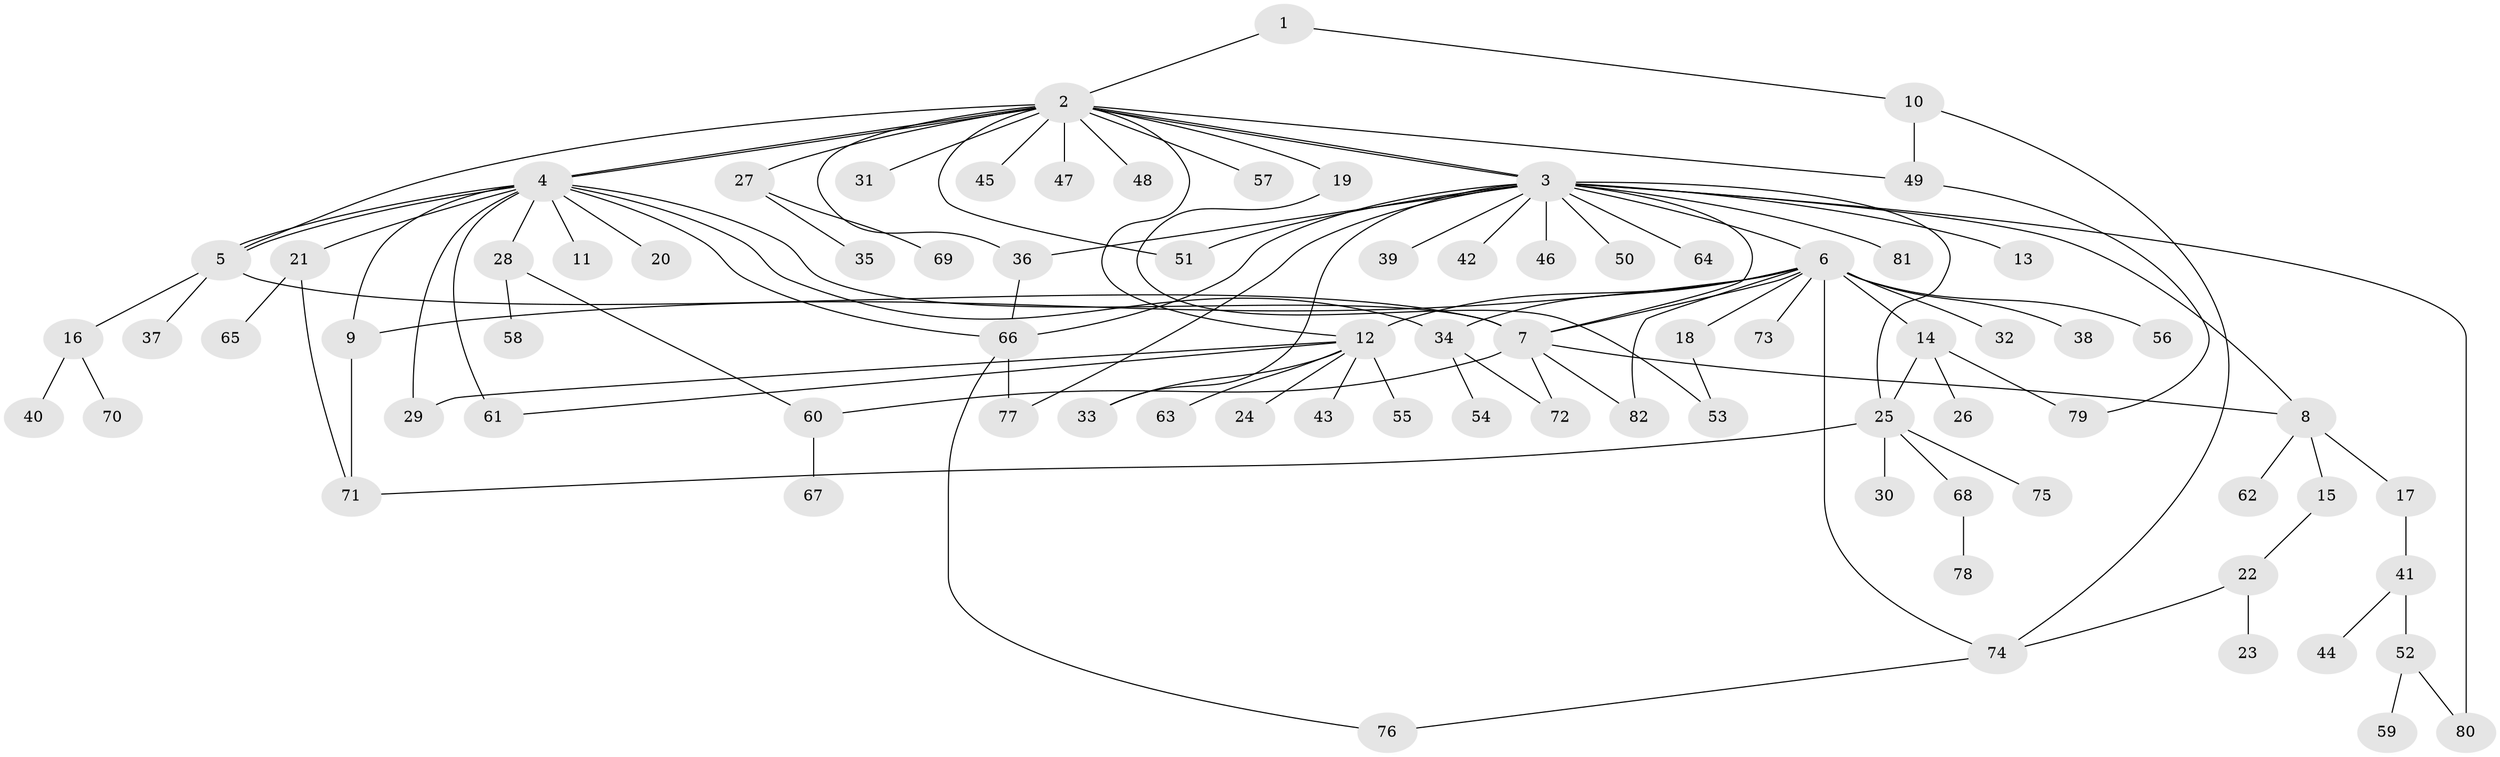 // Generated by graph-tools (version 1.1) at 2025/01/03/09/25 03:01:54]
// undirected, 82 vertices, 113 edges
graph export_dot {
graph [start="1"]
  node [color=gray90,style=filled];
  1;
  2;
  3;
  4;
  5;
  6;
  7;
  8;
  9;
  10;
  11;
  12;
  13;
  14;
  15;
  16;
  17;
  18;
  19;
  20;
  21;
  22;
  23;
  24;
  25;
  26;
  27;
  28;
  29;
  30;
  31;
  32;
  33;
  34;
  35;
  36;
  37;
  38;
  39;
  40;
  41;
  42;
  43;
  44;
  45;
  46;
  47;
  48;
  49;
  50;
  51;
  52;
  53;
  54;
  55;
  56;
  57;
  58;
  59;
  60;
  61;
  62;
  63;
  64;
  65;
  66;
  67;
  68;
  69;
  70;
  71;
  72;
  73;
  74;
  75;
  76;
  77;
  78;
  79;
  80;
  81;
  82;
  1 -- 2;
  1 -- 10;
  2 -- 3;
  2 -- 3;
  2 -- 4;
  2 -- 4;
  2 -- 5;
  2 -- 12;
  2 -- 19;
  2 -- 27;
  2 -- 31;
  2 -- 36;
  2 -- 45;
  2 -- 47;
  2 -- 48;
  2 -- 49;
  2 -- 51;
  2 -- 57;
  3 -- 6;
  3 -- 7;
  3 -- 8;
  3 -- 13;
  3 -- 25;
  3 -- 33;
  3 -- 36;
  3 -- 39;
  3 -- 42;
  3 -- 46;
  3 -- 50;
  3 -- 51;
  3 -- 64;
  3 -- 66;
  3 -- 77;
  3 -- 80;
  3 -- 81;
  4 -- 5;
  4 -- 5;
  4 -- 7;
  4 -- 9;
  4 -- 11;
  4 -- 20;
  4 -- 21;
  4 -- 28;
  4 -- 29;
  4 -- 34;
  4 -- 61;
  4 -- 66;
  5 -- 7;
  5 -- 16;
  5 -- 37;
  6 -- 7;
  6 -- 9;
  6 -- 12;
  6 -- 14;
  6 -- 18;
  6 -- 32;
  6 -- 34;
  6 -- 38;
  6 -- 56;
  6 -- 73;
  6 -- 74;
  6 -- 82;
  7 -- 8;
  7 -- 60;
  7 -- 72;
  7 -- 82;
  8 -- 15;
  8 -- 17;
  8 -- 62;
  9 -- 71;
  10 -- 49;
  10 -- 74;
  12 -- 24;
  12 -- 29;
  12 -- 33;
  12 -- 43;
  12 -- 55;
  12 -- 61;
  12 -- 63;
  14 -- 25;
  14 -- 26;
  14 -- 79;
  15 -- 22;
  16 -- 40;
  16 -- 70;
  17 -- 41;
  18 -- 53;
  19 -- 53;
  21 -- 65;
  21 -- 71;
  22 -- 23;
  22 -- 74;
  25 -- 30;
  25 -- 68;
  25 -- 71;
  25 -- 75;
  27 -- 35;
  27 -- 69;
  28 -- 58;
  28 -- 60;
  34 -- 54;
  34 -- 72;
  36 -- 66;
  41 -- 44;
  41 -- 52;
  49 -- 79;
  52 -- 59;
  52 -- 80;
  60 -- 67;
  66 -- 76;
  66 -- 77;
  68 -- 78;
  74 -- 76;
}
